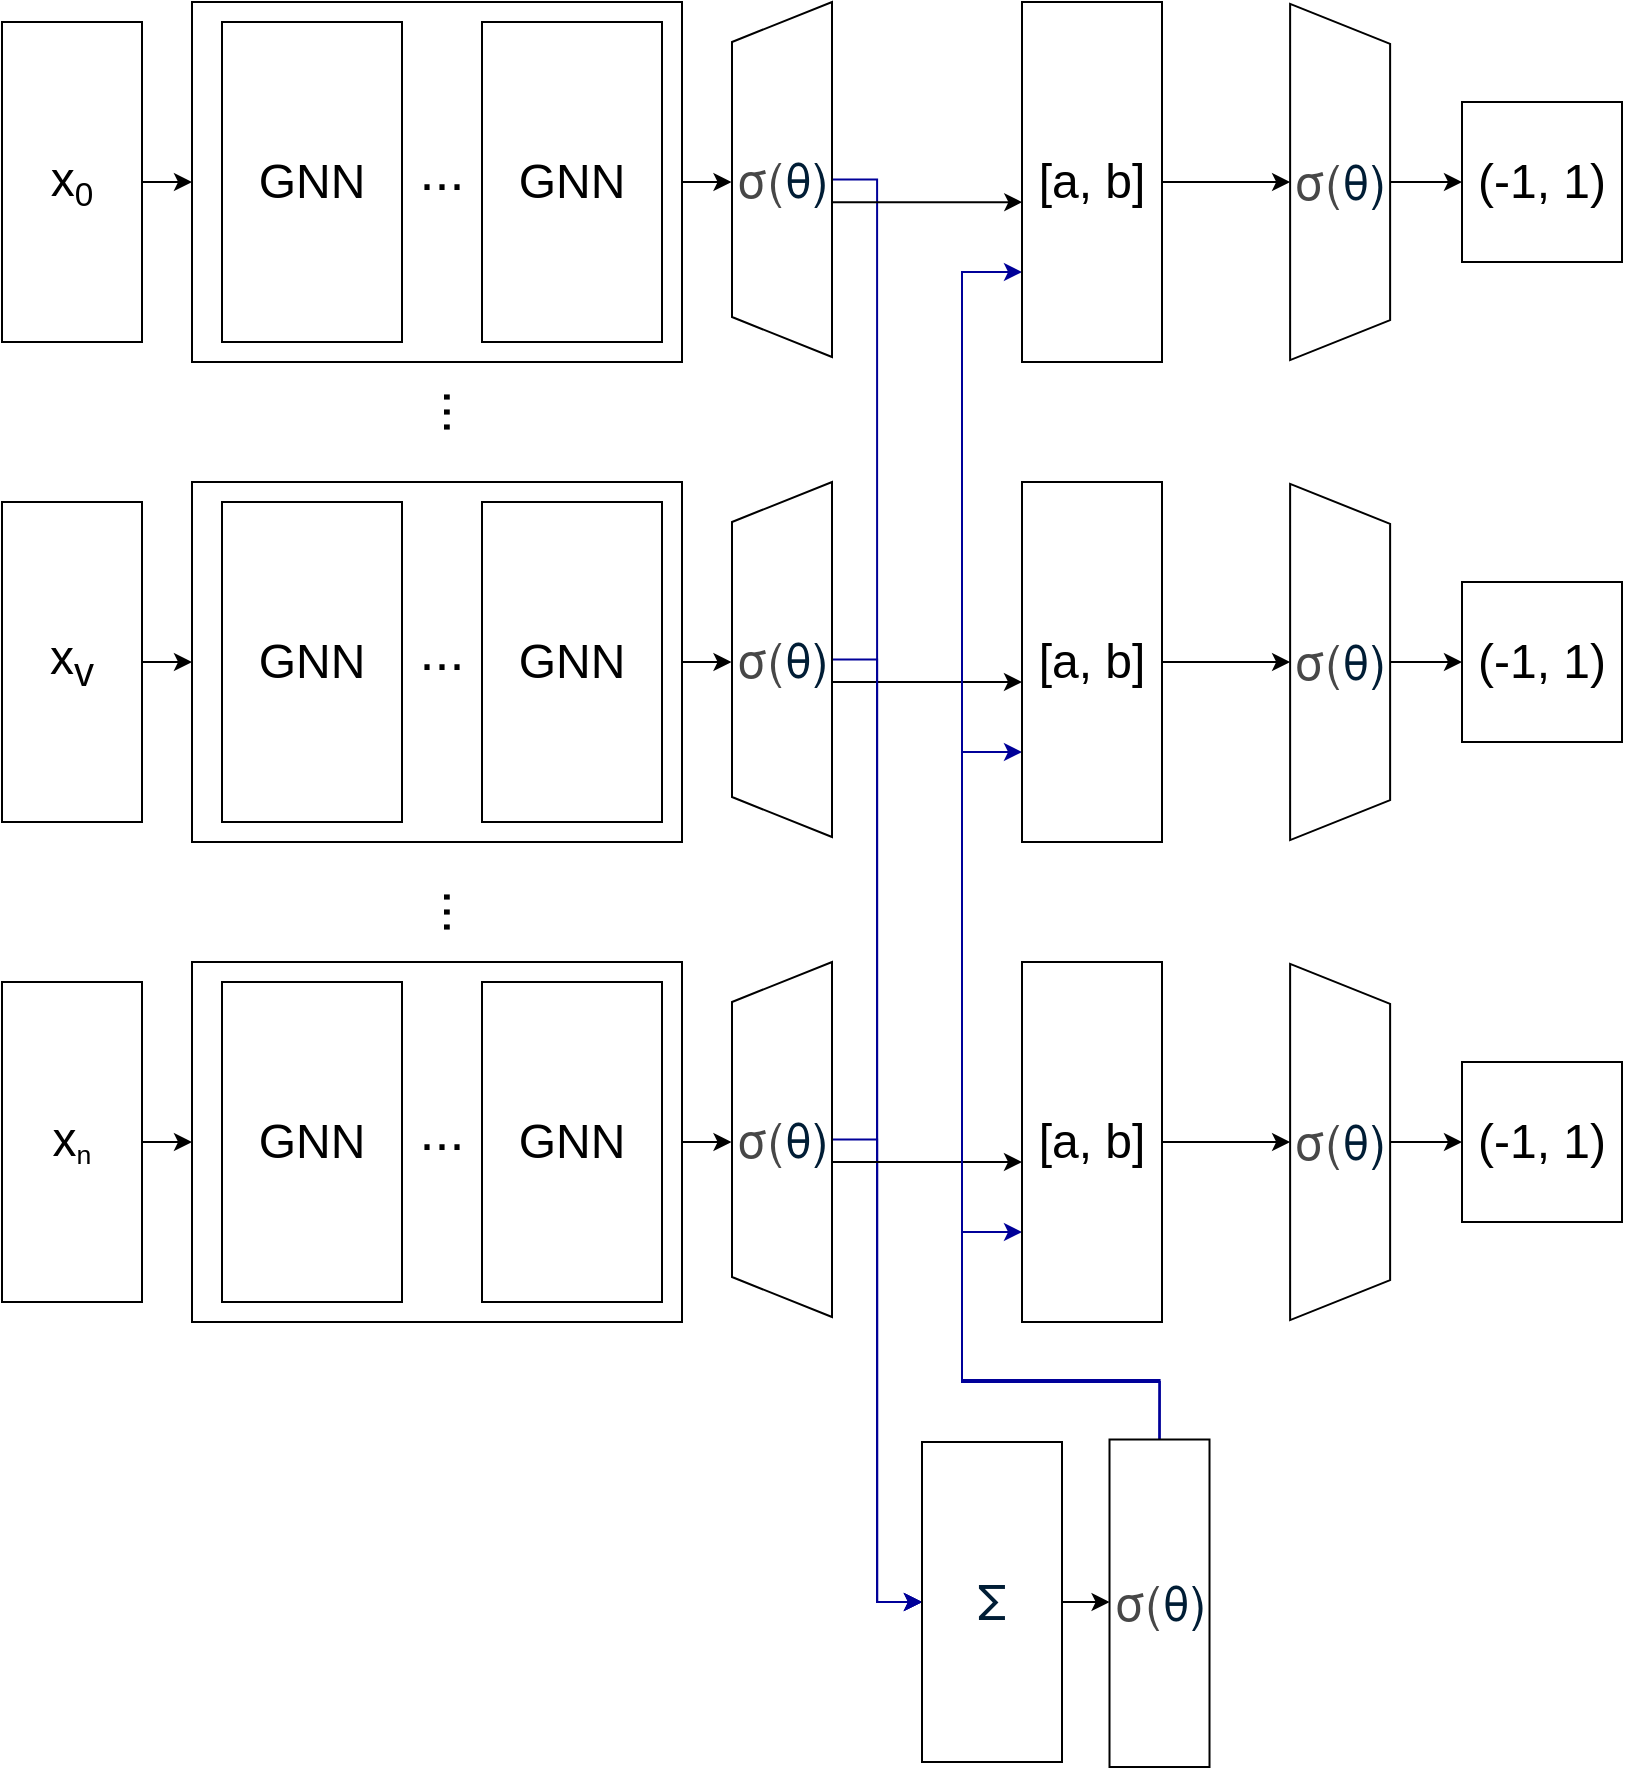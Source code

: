 <mxfile version="26.0.16">
  <diagram name="Page-1" id="TEs1WJs55SbvI4IN7bpO">
    <mxGraphModel dx="1990" dy="1375" grid="1" gridSize="10" guides="1" tooltips="1" connect="1" arrows="1" fold="1" page="1" pageScale="1" pageWidth="827" pageHeight="1169" math="0" shadow="0">
      <root>
        <mxCell id="0" />
        <mxCell id="1" parent="0" />
        <mxCell id="wpw9PA32NVeCT258545y-9" value="" style="rounded=0;whiteSpace=wrap;html=1;fontColor=default;fillColor=none;" vertex="1" parent="1">
          <mxGeometry x="205" y="280" width="245" height="180" as="geometry" />
        </mxCell>
        <mxCell id="wpw9PA32NVeCT258545y-11" value="" style="edgeStyle=orthogonalEdgeStyle;rounded=0;orthogonalLoop=1;jettySize=auto;html=1;" edge="1" parent="1" source="wpw9PA32NVeCT258545y-1" target="wpw9PA32NVeCT258545y-9">
          <mxGeometry relative="1" as="geometry" />
        </mxCell>
        <mxCell id="wpw9PA32NVeCT258545y-1" value="&lt;font style=&quot;font-size: 24px;&quot;&gt;x&lt;sub&gt;v&lt;/sub&gt;&lt;/font&gt;" style="whiteSpace=wrap;html=1;" vertex="1" parent="1">
          <mxGeometry x="110" y="290" width="70" height="160" as="geometry" />
        </mxCell>
        <mxCell id="wpw9PA32NVeCT258545y-5" value="&lt;font size=&quot;5&quot;&gt;GNN&lt;/font&gt;" style="whiteSpace=wrap;html=1;" vertex="1" parent="1">
          <mxGeometry x="220" y="290" width="90" height="160" as="geometry" />
        </mxCell>
        <mxCell id="wpw9PA32NVeCT258545y-7" value="&lt;font size=&quot;5&quot;&gt;GNN&lt;/font&gt;" style="whiteSpace=wrap;html=1;" vertex="1" parent="1">
          <mxGeometry x="350" y="290" width="90" height="160" as="geometry" />
        </mxCell>
        <mxCell id="wpw9PA32NVeCT258545y-8" value="..." style="text;html=1;align=center;verticalAlign=middle;whiteSpace=wrap;rounded=0;fontSize=27;" vertex="1" parent="1">
          <mxGeometry x="300" y="350" width="60" height="30" as="geometry" />
        </mxCell>
        <mxCell id="wpw9PA32NVeCT258545y-16" style="edgeStyle=orthogonalEdgeStyle;rounded=0;orthogonalLoop=1;jettySize=auto;html=1;exitX=1;exitY=0.5;exitDx=0;exitDy=0;entryX=0.493;entryY=-0.005;entryDx=0;entryDy=0;entryPerimeter=0;" edge="1" parent="1" source="wpw9PA32NVeCT258545y-9" target="wpw9PA32NVeCT258545y-12">
          <mxGeometry relative="1" as="geometry">
            <mxPoint x="470" y="369.966" as="targetPoint" />
          </mxGeometry>
        </mxCell>
        <mxCell id="wpw9PA32NVeCT258545y-38" style="edgeStyle=orthogonalEdgeStyle;rounded=0;orthogonalLoop=1;jettySize=auto;html=1;exitX=0.5;exitY=1;exitDx=0;exitDy=0;entryX=0;entryY=0.5;entryDx=0;entryDy=0;strokeColor=#000099;" edge="1" parent="1" source="wpw9PA32NVeCT258545y-12" target="wpw9PA32NVeCT258545y-36">
          <mxGeometry relative="1" as="geometry" />
        </mxCell>
        <mxCell id="wpw9PA32NVeCT258545y-49" style="edgeStyle=orthogonalEdgeStyle;rounded=0;orthogonalLoop=1;jettySize=auto;html=1;exitX=0.5;exitY=1;exitDx=0;exitDy=0;" edge="1" parent="1" source="wpw9PA32NVeCT258545y-12" target="wpw9PA32NVeCT258545y-44">
          <mxGeometry relative="1" as="geometry">
            <Array as="points">
              <mxPoint x="525" y="380" />
            </Array>
          </mxGeometry>
        </mxCell>
        <mxCell id="wpw9PA32NVeCT258545y-12" value="&lt;span style=&quot;font-size: 24px; text-align: start; caret-color: rgb(71, 71, 71); color: rgb(71, 71, 71); font-family: &amp;quot;Helvetica Neue&amp;quot;, sans-serif; background-color: rgb(255, 255, 255);&quot;&gt;σ(&lt;/span&gt;&lt;span style=&quot;font-size: 24px; text-align: start; caret-color: rgb(0, 29, 53); color: rgb(0, 29, 53); font-family: &amp;quot;Google Sans&amp;quot;, &amp;quot;Helvetica Neue&amp;quot;, sans-serif; background-color: rgb(255, 255, 255);&quot;&gt;θ)&lt;/span&gt;" style="shape=trapezoid;perimeter=trapezoidPerimeter;whiteSpace=wrap;html=1;fixedSize=1;rotation=-90;horizontal=1;verticalAlign=middle;textDirection=vertical-rl;" vertex="1" parent="1">
          <mxGeometry x="411.25" y="343.75" width="177.5" height="50" as="geometry" />
        </mxCell>
        <mxCell id="wpw9PA32NVeCT258545y-17" value="" style="edgeStyle=orthogonalEdgeStyle;rounded=0;orthogonalLoop=1;jettySize=auto;html=1;" edge="1" parent="1" source="wpw9PA32NVeCT258545y-18" target="wpw9PA32NVeCT258545y-23">
          <mxGeometry relative="1" as="geometry" />
        </mxCell>
        <mxCell id="wpw9PA32NVeCT258545y-18" value="&lt;font style=&quot;font-size: 24px;&quot;&gt;x&lt;/font&gt;&lt;font style=&quot;font-size: 20px;&quot;&gt;&lt;sub&gt;0&lt;/sub&gt;&lt;/font&gt;" style="whiteSpace=wrap;html=1;" vertex="1" parent="1">
          <mxGeometry x="110" y="50" width="70" height="160" as="geometry" />
        </mxCell>
        <mxCell id="wpw9PA32NVeCT258545y-19" value="&lt;font size=&quot;5&quot;&gt;GNN&lt;/font&gt;" style="whiteSpace=wrap;html=1;" vertex="1" parent="1">
          <mxGeometry x="220" y="50" width="90" height="160" as="geometry" />
        </mxCell>
        <mxCell id="wpw9PA32NVeCT258545y-20" value="&lt;font size=&quot;5&quot;&gt;GNN&lt;/font&gt;" style="whiteSpace=wrap;html=1;" vertex="1" parent="1">
          <mxGeometry x="350" y="50" width="90" height="160" as="geometry" />
        </mxCell>
        <mxCell id="wpw9PA32NVeCT258545y-21" value="..." style="text;html=1;align=center;verticalAlign=middle;whiteSpace=wrap;rounded=0;fontSize=27;" vertex="1" parent="1">
          <mxGeometry x="300" y="110" width="60" height="30" as="geometry" />
        </mxCell>
        <mxCell id="wpw9PA32NVeCT258545y-22" style="edgeStyle=orthogonalEdgeStyle;rounded=0;orthogonalLoop=1;jettySize=auto;html=1;exitX=1;exitY=0.5;exitDx=0;exitDy=0;entryX=0.493;entryY=-0.005;entryDx=0;entryDy=0;entryPerimeter=0;" edge="1" parent="1" source="wpw9PA32NVeCT258545y-23" target="wpw9PA32NVeCT258545y-24">
          <mxGeometry relative="1" as="geometry">
            <mxPoint x="470" y="129.966" as="targetPoint" />
          </mxGeometry>
        </mxCell>
        <mxCell id="wpw9PA32NVeCT258545y-23" value="" style="rounded=0;whiteSpace=wrap;html=1;fontColor=default;fillColor=none;" vertex="1" parent="1">
          <mxGeometry x="205" y="40" width="245" height="180" as="geometry" />
        </mxCell>
        <mxCell id="wpw9PA32NVeCT258545y-37" style="edgeStyle=orthogonalEdgeStyle;rounded=0;orthogonalLoop=1;jettySize=auto;html=1;entryX=0;entryY=0.5;entryDx=0;entryDy=0;strokeColor=#000099;" edge="1" parent="1" source="wpw9PA32NVeCT258545y-24" target="wpw9PA32NVeCT258545y-36">
          <mxGeometry relative="1" as="geometry" />
        </mxCell>
        <mxCell id="wpw9PA32NVeCT258545y-50" style="edgeStyle=orthogonalEdgeStyle;rounded=0;orthogonalLoop=1;jettySize=auto;html=1;exitX=0.5;exitY=1;exitDx=0;exitDy=0;entryX=0.002;entryY=0.556;entryDx=0;entryDy=0;entryPerimeter=0;" edge="1" parent="1" source="wpw9PA32NVeCT258545y-24" target="wpw9PA32NVeCT258545y-43">
          <mxGeometry relative="1" as="geometry">
            <Array as="points">
              <mxPoint x="525" y="140" />
            </Array>
          </mxGeometry>
        </mxCell>
        <mxCell id="wpw9PA32NVeCT258545y-24" value="&lt;font style=&quot;font-size: 24px;&quot;&gt;&lt;span style=&quot;text-align: start; caret-color: rgb(71, 71, 71); color: rgb(71, 71, 71); font-family: &amp;quot;Helvetica Neue&amp;quot;, sans-serif; background-color: rgb(255, 255, 255);&quot;&gt;σ(&lt;/span&gt;&lt;span style=&quot;text-align: start; caret-color: rgb(0, 29, 53); color: rgb(0, 29, 53); font-family: &amp;quot;Google Sans&amp;quot;, &amp;quot;Helvetica Neue&amp;quot;, sans-serif; background-color: rgb(255, 255, 255);&quot;&gt;θ)&lt;/span&gt;&lt;/font&gt;" style="shape=trapezoid;perimeter=trapezoidPerimeter;whiteSpace=wrap;html=1;fixedSize=1;rotation=-90;horizontal=1;verticalAlign=middle;textDirection=vertical-rl;" vertex="1" parent="1">
          <mxGeometry x="411.25" y="103.75" width="177.5" height="50" as="geometry" />
        </mxCell>
        <mxCell id="wpw9PA32NVeCT258545y-25" value="" style="edgeStyle=orthogonalEdgeStyle;rounded=0;orthogonalLoop=1;jettySize=auto;html=1;" edge="1" parent="1" source="wpw9PA32NVeCT258545y-26" target="wpw9PA32NVeCT258545y-31">
          <mxGeometry relative="1" as="geometry" />
        </mxCell>
        <mxCell id="wpw9PA32NVeCT258545y-26" value="&lt;font style=&quot;font-size: 24px;&quot;&gt;x&lt;/font&gt;&lt;font size=&quot;3&quot;&gt;&lt;sub&gt;n&lt;/sub&gt;&lt;/font&gt;" style="whiteSpace=wrap;html=1;" vertex="1" parent="1">
          <mxGeometry x="110" y="530" width="70" height="160" as="geometry" />
        </mxCell>
        <mxCell id="wpw9PA32NVeCT258545y-27" value="&lt;font size=&quot;5&quot;&gt;GNN&lt;/font&gt;" style="whiteSpace=wrap;html=1;" vertex="1" parent="1">
          <mxGeometry x="220" y="530" width="90" height="160" as="geometry" />
        </mxCell>
        <mxCell id="wpw9PA32NVeCT258545y-28" value="&lt;font size=&quot;5&quot;&gt;GNN&lt;/font&gt;" style="whiteSpace=wrap;html=1;" vertex="1" parent="1">
          <mxGeometry x="350" y="530" width="90" height="160" as="geometry" />
        </mxCell>
        <mxCell id="wpw9PA32NVeCT258545y-29" value="..." style="text;html=1;align=center;verticalAlign=middle;whiteSpace=wrap;rounded=0;fontSize=27;" vertex="1" parent="1">
          <mxGeometry x="300" y="590" width="60" height="30" as="geometry" />
        </mxCell>
        <mxCell id="wpw9PA32NVeCT258545y-30" style="edgeStyle=orthogonalEdgeStyle;rounded=0;orthogonalLoop=1;jettySize=auto;html=1;exitX=1;exitY=0.5;exitDx=0;exitDy=0;entryX=0.493;entryY=-0.005;entryDx=0;entryDy=0;entryPerimeter=0;" edge="1" parent="1" source="wpw9PA32NVeCT258545y-31" target="wpw9PA32NVeCT258545y-32">
          <mxGeometry relative="1" as="geometry">
            <mxPoint x="470" y="609.966" as="targetPoint" />
          </mxGeometry>
        </mxCell>
        <mxCell id="wpw9PA32NVeCT258545y-31" value="" style="rounded=0;whiteSpace=wrap;html=1;fontColor=default;fillColor=none;" vertex="1" parent="1">
          <mxGeometry x="205" y="520" width="245" height="180" as="geometry" />
        </mxCell>
        <mxCell id="wpw9PA32NVeCT258545y-39" style="edgeStyle=orthogonalEdgeStyle;rounded=0;orthogonalLoop=1;jettySize=auto;html=1;exitX=0.5;exitY=1;exitDx=0;exitDy=0;entryX=0;entryY=0.5;entryDx=0;entryDy=0;strokeColor=#000099;" edge="1" parent="1" source="wpw9PA32NVeCT258545y-32" target="wpw9PA32NVeCT258545y-36">
          <mxGeometry relative="1" as="geometry" />
        </mxCell>
        <mxCell id="wpw9PA32NVeCT258545y-46" style="edgeStyle=orthogonalEdgeStyle;rounded=0;orthogonalLoop=1;jettySize=auto;html=1;exitX=0.5;exitY=1;exitDx=0;exitDy=0;" edge="1" parent="1" source="wpw9PA32NVeCT258545y-32">
          <mxGeometry relative="1" as="geometry">
            <mxPoint x="620" y="620" as="targetPoint" />
            <Array as="points">
              <mxPoint x="525" y="620" />
              <mxPoint x="570" y="620" />
            </Array>
          </mxGeometry>
        </mxCell>
        <mxCell id="wpw9PA32NVeCT258545y-32" value="&lt;span style=&quot;font-size: 24px; text-align: start; caret-color: rgb(71, 71, 71); color: rgb(71, 71, 71); font-family: &amp;quot;Helvetica Neue&amp;quot;, sans-serif; background-color: rgb(255, 255, 255);&quot;&gt;σ(&lt;/span&gt;&lt;span style=&quot;font-size: 24px; text-align: start; caret-color: rgb(0, 29, 53); color: rgb(0, 29, 53); font-family: &amp;quot;Google Sans&amp;quot;, &amp;quot;Helvetica Neue&amp;quot;, sans-serif; background-color: rgb(255, 255, 255);&quot;&gt;θ)&lt;/span&gt;" style="shape=trapezoid;perimeter=trapezoidPerimeter;whiteSpace=wrap;html=1;fixedSize=1;rotation=-90;horizontal=1;verticalAlign=middle;textDirection=vertical-rl;" vertex="1" parent="1">
          <mxGeometry x="411.25" y="583.75" width="177.5" height="50" as="geometry" />
        </mxCell>
        <mxCell id="wpw9PA32NVeCT258545y-34" value="..." style="text;html=1;align=center;verticalAlign=middle;whiteSpace=wrap;rounded=0;fontSize=27;rotation=90;" vertex="1" parent="1">
          <mxGeometry x="310" y="230" width="60" height="30" as="geometry" />
        </mxCell>
        <mxCell id="wpw9PA32NVeCT258545y-35" value="..." style="text;html=1;align=center;verticalAlign=middle;whiteSpace=wrap;rounded=0;fontSize=27;rotation=90;" vertex="1" parent="1">
          <mxGeometry x="310" y="480" width="60" height="30" as="geometry" />
        </mxCell>
        <mxCell id="wpw9PA32NVeCT258545y-41" style="edgeStyle=orthogonalEdgeStyle;rounded=0;orthogonalLoop=1;jettySize=auto;html=1;exitX=1;exitY=0.5;exitDx=0;exitDy=0;entryX=0.5;entryY=0;entryDx=0;entryDy=0;" edge="1" parent="1" source="wpw9PA32NVeCT258545y-36" target="wpw9PA32NVeCT258545y-40">
          <mxGeometry relative="1" as="geometry" />
        </mxCell>
        <mxCell id="wpw9PA32NVeCT258545y-36" value="&lt;span style=&quot;text-align: start; caret-color: rgb(0, 29, 53); color: rgb(0, 29, 53); font-family: &amp;quot;Google Sans&amp;quot;, &amp;quot;Helvetica Neue&amp;quot;, sans-serif; background-color: rgb(255, 255, 255);&quot;&gt;Σ&lt;/span&gt;" style="whiteSpace=wrap;html=1;fontSize=24;" vertex="1" parent="1">
          <mxGeometry x="570" y="760" width="70" height="160" as="geometry" />
        </mxCell>
        <mxCell id="wpw9PA32NVeCT258545y-48" style="edgeStyle=orthogonalEdgeStyle;rounded=0;orthogonalLoop=1;jettySize=auto;html=1;exitX=1;exitY=0.5;exitDx=0;exitDy=0;entryX=0;entryY=0.75;entryDx=0;entryDy=0;strokeColor=#000099;" edge="1" parent="1" source="wpw9PA32NVeCT258545y-40" target="wpw9PA32NVeCT258545y-45">
          <mxGeometry relative="1" as="geometry">
            <Array as="points">
              <mxPoint x="689" y="729" />
              <mxPoint x="590" y="729" />
              <mxPoint x="590" y="655" />
            </Array>
          </mxGeometry>
        </mxCell>
        <mxCell id="wpw9PA32NVeCT258545y-51" style="edgeStyle=orthogonalEdgeStyle;rounded=0;orthogonalLoop=1;jettySize=auto;html=1;exitX=1;exitY=0.5;exitDx=0;exitDy=0;entryX=0;entryY=0.75;entryDx=0;entryDy=0;strokeColor=#000099;" edge="1" parent="1" source="wpw9PA32NVeCT258545y-40" target="wpw9PA32NVeCT258545y-44">
          <mxGeometry relative="1" as="geometry">
            <Array as="points">
              <mxPoint x="689" y="730" />
              <mxPoint x="590" y="730" />
              <mxPoint x="590" y="415" />
            </Array>
          </mxGeometry>
        </mxCell>
        <mxCell id="wpw9PA32NVeCT258545y-52" style="edgeStyle=orthogonalEdgeStyle;rounded=0;orthogonalLoop=1;jettySize=auto;html=1;exitX=1;exitY=0.5;exitDx=0;exitDy=0;entryX=0;entryY=0.75;entryDx=0;entryDy=0;strokeColor=#000099;" edge="1" parent="1" source="wpw9PA32NVeCT258545y-40" target="wpw9PA32NVeCT258545y-43">
          <mxGeometry relative="1" as="geometry">
            <Array as="points">
              <mxPoint x="689" y="730" />
              <mxPoint x="590" y="730" />
              <mxPoint x="590" y="175" />
            </Array>
          </mxGeometry>
        </mxCell>
        <mxCell id="wpw9PA32NVeCT258545y-40" value="&lt;span style=&quot;font-size: 24px; text-align: start; caret-color: rgb(71, 71, 71); color: rgb(71, 71, 71); font-family: &amp;quot;Helvetica Neue&amp;quot;, sans-serif; background-color: rgb(255, 255, 255);&quot;&gt;σ(&lt;/span&gt;&lt;span style=&quot;font-size: 24px; text-align: start; caret-color: rgb(0, 29, 53); color: rgb(0, 29, 53); font-family: &amp;quot;Google Sans&amp;quot;, &amp;quot;Helvetica Neue&amp;quot;, sans-serif; background-color: rgb(255, 255, 255);&quot;&gt;θ)&lt;/span&gt;" style="shape=label;whiteSpace=wrap;html=1;fixedSize=1;rotation=-90;horizontal=1;verticalAlign=middle;textDirection=vertical-rl;rounded=0;" vertex="1" parent="1">
          <mxGeometry x="606.88" y="815.63" width="163.75" height="50" as="geometry" />
        </mxCell>
        <mxCell id="wpw9PA32NVeCT258545y-58" style="edgeStyle=orthogonalEdgeStyle;rounded=0;orthogonalLoop=1;jettySize=auto;html=1;exitX=1;exitY=0.5;exitDx=0;exitDy=0;entryX=0.5;entryY=1;entryDx=0;entryDy=0;" edge="1" parent="1" source="wpw9PA32NVeCT258545y-43" target="wpw9PA32NVeCT258545y-56">
          <mxGeometry relative="1" as="geometry" />
        </mxCell>
        <mxCell id="wpw9PA32NVeCT258545y-43" value="&lt;span style=&quot;font-size: 24px; text-align: start;&quot;&gt;[a, b]&lt;/span&gt;" style="whiteSpace=wrap;html=1;" vertex="1" parent="1">
          <mxGeometry x="620" y="40" width="70" height="180" as="geometry" />
        </mxCell>
        <mxCell id="wpw9PA32NVeCT258545y-67" style="edgeStyle=orthogonalEdgeStyle;rounded=0;orthogonalLoop=1;jettySize=auto;html=1;exitX=1;exitY=0.5;exitDx=0;exitDy=0;entryX=0.5;entryY=1;entryDx=0;entryDy=0;" edge="1" parent="1" source="wpw9PA32NVeCT258545y-44" target="wpw9PA32NVeCT258545y-62">
          <mxGeometry relative="1" as="geometry" />
        </mxCell>
        <mxCell id="wpw9PA32NVeCT258545y-44" value="&lt;span style=&quot;font-size: 24px; text-align: start;&quot;&gt;[a,&lt;/span&gt;&lt;span style=&quot;font-size: 24px; text-align: start;&quot;&gt;&amp;nbsp;b]&lt;/span&gt;" style="whiteSpace=wrap;html=1;" vertex="1" parent="1">
          <mxGeometry x="620" y="280" width="70" height="180" as="geometry" />
        </mxCell>
        <mxCell id="wpw9PA32NVeCT258545y-68" style="edgeStyle=orthogonalEdgeStyle;rounded=0;orthogonalLoop=1;jettySize=auto;html=1;exitX=1;exitY=0.5;exitDx=0;exitDy=0;entryX=0.5;entryY=1;entryDx=0;entryDy=0;" edge="1" parent="1" source="wpw9PA32NVeCT258545y-45" target="wpw9PA32NVeCT258545y-65">
          <mxGeometry relative="1" as="geometry" />
        </mxCell>
        <mxCell id="wpw9PA32NVeCT258545y-45" value="&lt;div style=&quot;text-align: start;&quot;&gt;&lt;font style=&quot;font-size: 24px;&quot;&gt;[a, b]&lt;/font&gt;&lt;/div&gt;" style="whiteSpace=wrap;html=1;" vertex="1" parent="1">
          <mxGeometry x="620" y="520" width="70" height="180" as="geometry" />
        </mxCell>
        <mxCell id="wpw9PA32NVeCT258545y-60" value="" style="edgeStyle=orthogonalEdgeStyle;rounded=0;orthogonalLoop=1;jettySize=auto;html=1;" edge="1" parent="1" source="wpw9PA32NVeCT258545y-56" target="wpw9PA32NVeCT258545y-59">
          <mxGeometry relative="1" as="geometry" />
        </mxCell>
        <mxCell id="wpw9PA32NVeCT258545y-56" value="&lt;span style=&quot;font-size: 24px; text-align: start; caret-color: rgb(71, 71, 71); color: rgb(71, 71, 71); font-family: &amp;quot;Helvetica Neue&amp;quot;, sans-serif; background-color: rgb(255, 255, 255);&quot;&gt;σ(&lt;/span&gt;&lt;span style=&quot;font-size: 24px; text-align: start; caret-color: rgb(0, 29, 53); color: rgb(0, 29, 53); font-family: &amp;quot;Google Sans&amp;quot;, &amp;quot;Helvetica Neue&amp;quot;, sans-serif; background-color: rgb(255, 255, 255);&quot;&gt;θ)&lt;/span&gt;" style="shape=trapezoid;whiteSpace=wrap;html=1;fixedSize=1;rotation=-90;horizontal=1;verticalAlign=middle;textDirection=vertical-rl;rounded=0;perimeter=trapezoidPerimeter;direction=west;" vertex="1" parent="1">
          <mxGeometry x="690" y="105" width="178.12" height="50" as="geometry" />
        </mxCell>
        <mxCell id="wpw9PA32NVeCT258545y-59" value="(-1, 1)" style="whiteSpace=wrap;html=1;rounded=0;fontSize=24;" vertex="1" parent="1">
          <mxGeometry x="840" y="90" width="80" height="80" as="geometry" />
        </mxCell>
        <mxCell id="wpw9PA32NVeCT258545y-61" value="" style="edgeStyle=orthogonalEdgeStyle;rounded=0;orthogonalLoop=1;jettySize=auto;html=1;" edge="1" parent="1" source="wpw9PA32NVeCT258545y-62" target="wpw9PA32NVeCT258545y-63">
          <mxGeometry relative="1" as="geometry" />
        </mxCell>
        <mxCell id="wpw9PA32NVeCT258545y-62" value="&lt;span style=&quot;font-size: 24px; text-align: start; caret-color: rgb(71, 71, 71); color: rgb(71, 71, 71); font-family: &amp;quot;Helvetica Neue&amp;quot;, sans-serif; background-color: rgb(255, 255, 255);&quot;&gt;σ(&lt;/span&gt;&lt;span style=&quot;font-size: 24px; text-align: start; caret-color: rgb(0, 29, 53); color: rgb(0, 29, 53); font-family: &amp;quot;Google Sans&amp;quot;, &amp;quot;Helvetica Neue&amp;quot;, sans-serif; background-color: rgb(255, 255, 255);&quot;&gt;θ)&lt;/span&gt;" style="shape=trapezoid;whiteSpace=wrap;html=1;fixedSize=1;rotation=-90;horizontal=1;verticalAlign=middle;textDirection=vertical-rl;rounded=0;perimeter=trapezoidPerimeter;direction=west;" vertex="1" parent="1">
          <mxGeometry x="690" y="345" width="178.12" height="50" as="geometry" />
        </mxCell>
        <mxCell id="wpw9PA32NVeCT258545y-63" value="(-1, 1)" style="whiteSpace=wrap;html=1;rounded=0;fontSize=24;aspect=fixed;" vertex="1" parent="1">
          <mxGeometry x="840" y="330" width="80" height="80" as="geometry" />
        </mxCell>
        <mxCell id="wpw9PA32NVeCT258545y-64" value="" style="edgeStyle=orthogonalEdgeStyle;rounded=0;orthogonalLoop=1;jettySize=auto;html=1;" edge="1" parent="1" source="wpw9PA32NVeCT258545y-65" target="wpw9PA32NVeCT258545y-66">
          <mxGeometry relative="1" as="geometry" />
        </mxCell>
        <mxCell id="wpw9PA32NVeCT258545y-65" value="&lt;span style=&quot;font-size: 24px; text-align: start; caret-color: rgb(71, 71, 71); color: rgb(71, 71, 71); font-family: &amp;quot;Helvetica Neue&amp;quot;, sans-serif; background-color: rgb(255, 255, 255);&quot;&gt;σ(&lt;/span&gt;&lt;span style=&quot;font-size: 24px; text-align: start; caret-color: rgb(0, 29, 53); color: rgb(0, 29, 53); font-family: &amp;quot;Google Sans&amp;quot;, &amp;quot;Helvetica Neue&amp;quot;, sans-serif; background-color: rgb(255, 255, 255);&quot;&gt;θ)&lt;/span&gt;" style="shape=trapezoid;whiteSpace=wrap;html=1;fixedSize=1;rotation=-90;horizontal=1;verticalAlign=middle;textDirection=vertical-rl;rounded=0;perimeter=trapezoidPerimeter;direction=west;" vertex="1" parent="1">
          <mxGeometry x="690" y="585" width="178.12" height="50" as="geometry" />
        </mxCell>
        <mxCell id="wpw9PA32NVeCT258545y-66" value="(-1, 1)" style="whiteSpace=wrap;html=1;rounded=0;fontSize=24;" vertex="1" parent="1">
          <mxGeometry x="840" y="570" width="80" height="80" as="geometry" />
        </mxCell>
      </root>
    </mxGraphModel>
  </diagram>
</mxfile>
